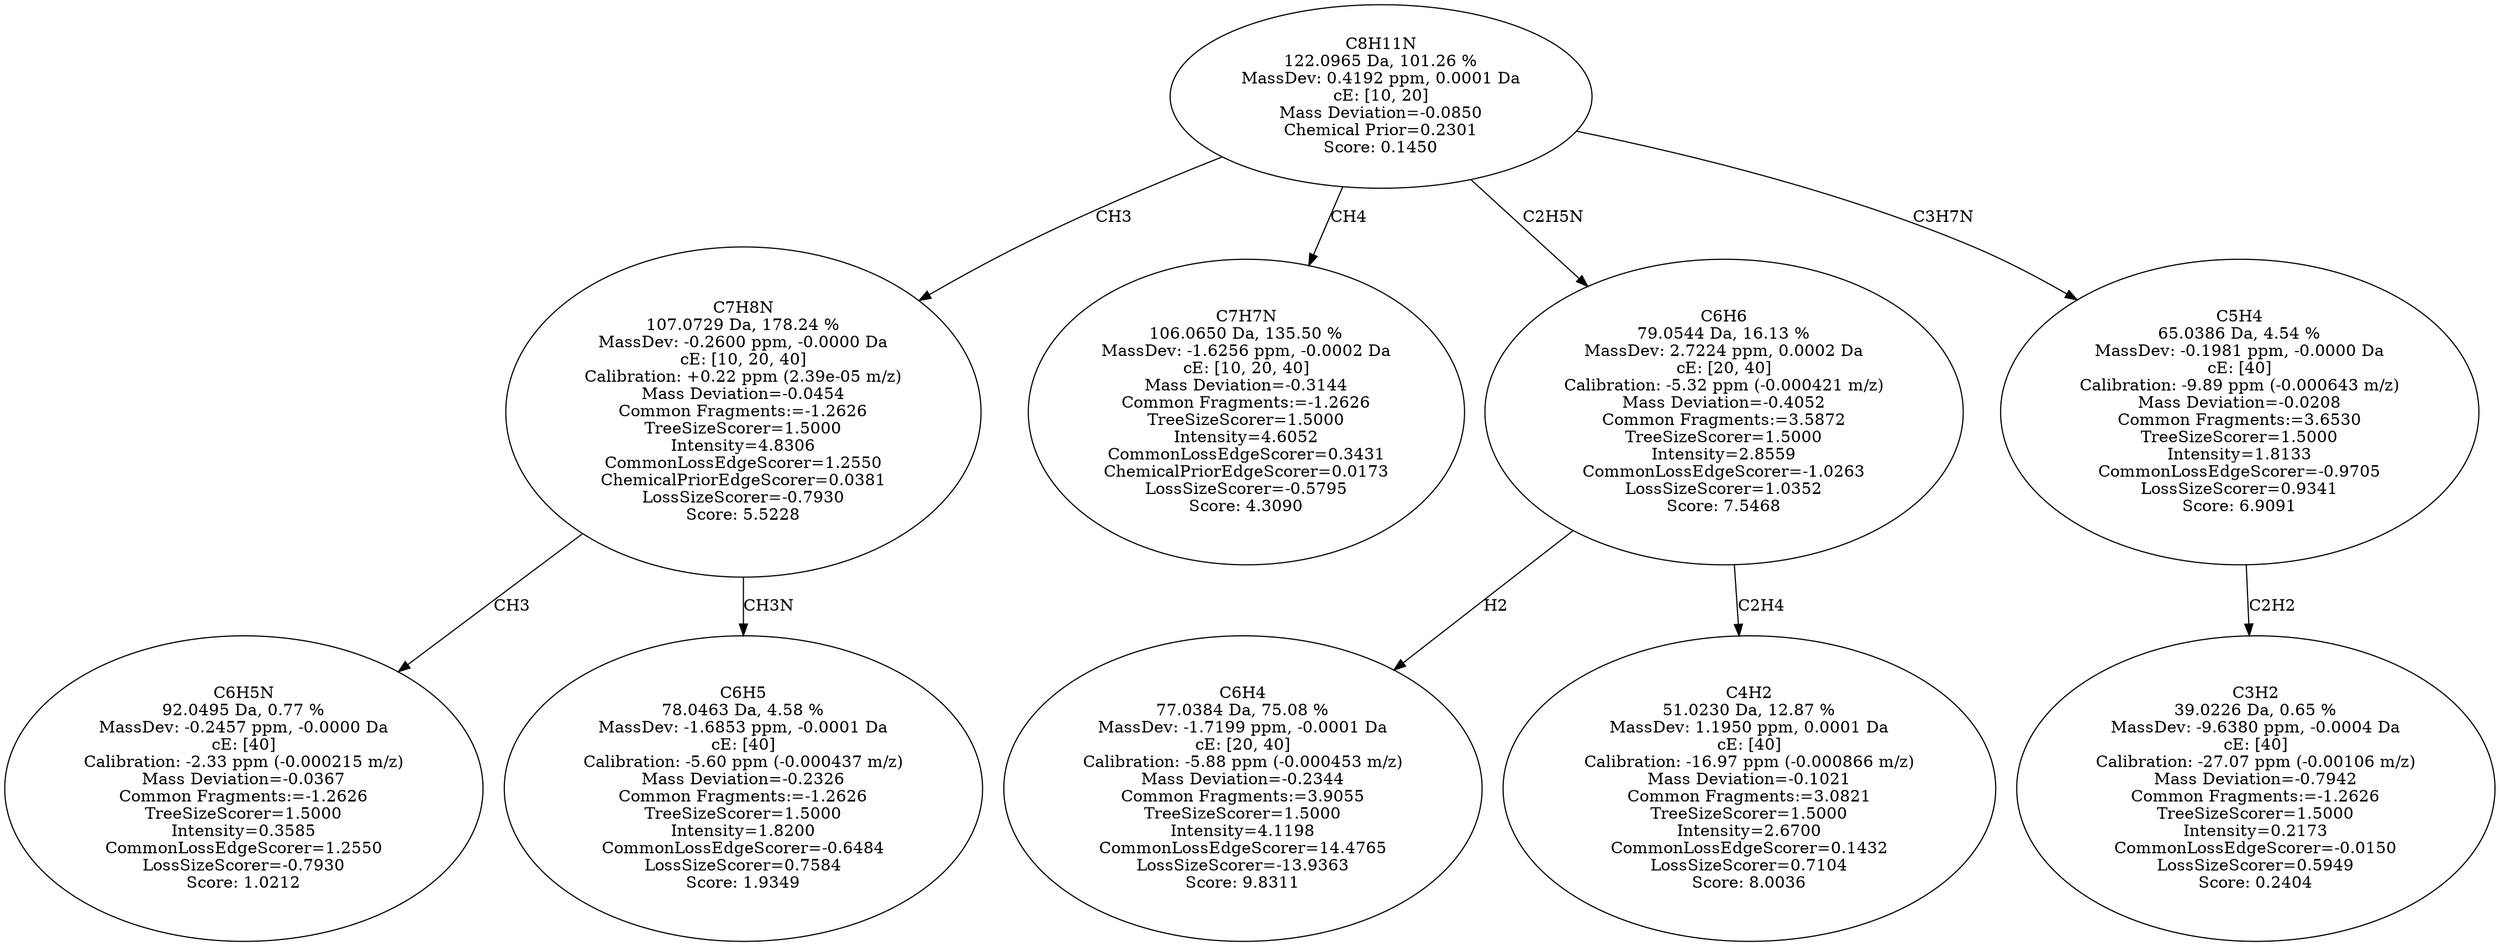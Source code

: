 strict digraph {
v1 [label="C6H5N\n92.0495 Da, 0.77 %\nMassDev: -0.2457 ppm, -0.0000 Da\ncE: [40]\nCalibration: -2.33 ppm (-0.000215 m/z)\nMass Deviation=-0.0367\nCommon Fragments:=-1.2626\nTreeSizeScorer=1.5000\nIntensity=0.3585\nCommonLossEdgeScorer=1.2550\nLossSizeScorer=-0.7930\nScore: 1.0212"];
v2 [label="C6H5\n78.0463 Da, 4.58 %\nMassDev: -1.6853 ppm, -0.0001 Da\ncE: [40]\nCalibration: -5.60 ppm (-0.000437 m/z)\nMass Deviation=-0.2326\nCommon Fragments:=-1.2626\nTreeSizeScorer=1.5000\nIntensity=1.8200\nCommonLossEdgeScorer=-0.6484\nLossSizeScorer=0.7584\nScore: 1.9349"];
v3 [label="C7H8N\n107.0729 Da, 178.24 %\nMassDev: -0.2600 ppm, -0.0000 Da\ncE: [10, 20, 40]\nCalibration: +0.22 ppm (2.39e-05 m/z)\nMass Deviation=-0.0454\nCommon Fragments:=-1.2626\nTreeSizeScorer=1.5000\nIntensity=4.8306\nCommonLossEdgeScorer=1.2550\nChemicalPriorEdgeScorer=0.0381\nLossSizeScorer=-0.7930\nScore: 5.5228"];
v4 [label="C7H7N\n106.0650 Da, 135.50 %\nMassDev: -1.6256 ppm, -0.0002 Da\ncE: [10, 20, 40]\nMass Deviation=-0.3144\nCommon Fragments:=-1.2626\nTreeSizeScorer=1.5000\nIntensity=4.6052\nCommonLossEdgeScorer=0.3431\nChemicalPriorEdgeScorer=0.0173\nLossSizeScorer=-0.5795\nScore: 4.3090"];
v5 [label="C6H4\n77.0384 Da, 75.08 %\nMassDev: -1.7199 ppm, -0.0001 Da\ncE: [20, 40]\nCalibration: -5.88 ppm (-0.000453 m/z)\nMass Deviation=-0.2344\nCommon Fragments:=3.9055\nTreeSizeScorer=1.5000\nIntensity=4.1198\nCommonLossEdgeScorer=14.4765\nLossSizeScorer=-13.9363\nScore: 9.8311"];
v6 [label="C4H2\n51.0230 Da, 12.87 %\nMassDev: 1.1950 ppm, 0.0001 Da\ncE: [40]\nCalibration: -16.97 ppm (-0.000866 m/z)\nMass Deviation=-0.1021\nCommon Fragments:=3.0821\nTreeSizeScorer=1.5000\nIntensity=2.6700\nCommonLossEdgeScorer=0.1432\nLossSizeScorer=0.7104\nScore: 8.0036"];
v7 [label="C6H6\n79.0544 Da, 16.13 %\nMassDev: 2.7224 ppm, 0.0002 Da\ncE: [20, 40]\nCalibration: -5.32 ppm (-0.000421 m/z)\nMass Deviation=-0.4052\nCommon Fragments:=3.5872\nTreeSizeScorer=1.5000\nIntensity=2.8559\nCommonLossEdgeScorer=-1.0263\nLossSizeScorer=1.0352\nScore: 7.5468"];
v8 [label="C3H2\n39.0226 Da, 0.65 %\nMassDev: -9.6380 ppm, -0.0004 Da\ncE: [40]\nCalibration: -27.07 ppm (-0.00106 m/z)\nMass Deviation=-0.7942\nCommon Fragments:=-1.2626\nTreeSizeScorer=1.5000\nIntensity=0.2173\nCommonLossEdgeScorer=-0.0150\nLossSizeScorer=0.5949\nScore: 0.2404"];
v9 [label="C5H4\n65.0386 Da, 4.54 %\nMassDev: -0.1981 ppm, -0.0000 Da\ncE: [40]\nCalibration: -9.89 ppm (-0.000643 m/z)\nMass Deviation=-0.0208\nCommon Fragments:=3.6530\nTreeSizeScorer=1.5000\nIntensity=1.8133\nCommonLossEdgeScorer=-0.9705\nLossSizeScorer=0.9341\nScore: 6.9091"];
v10 [label="C8H11N\n122.0965 Da, 101.26 %\nMassDev: 0.4192 ppm, 0.0001 Da\ncE: [10, 20]\nMass Deviation=-0.0850\nChemical Prior=0.2301\nScore: 0.1450"];
v3 -> v1 [label="CH3"];
v3 -> v2 [label="CH3N"];
v10 -> v3 [label="CH3"];
v10 -> v4 [label="CH4"];
v7 -> v5 [label="H2"];
v7 -> v6 [label="C2H4"];
v10 -> v7 [label="C2H5N"];
v9 -> v8 [label="C2H2"];
v10 -> v9 [label="C3H7N"];
}